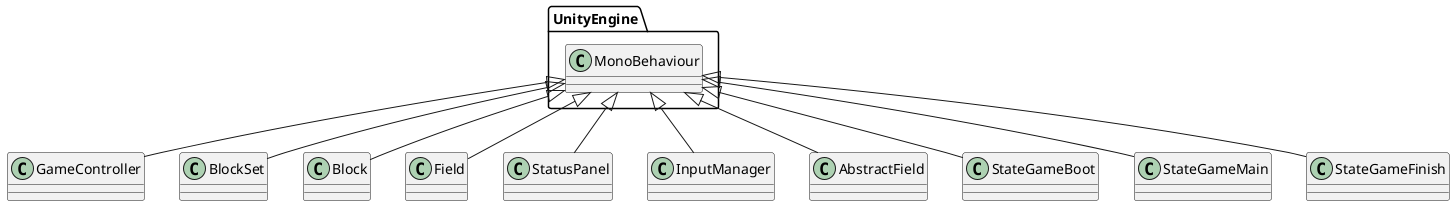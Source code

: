 @startuml

UnityEngine.MonoBehaviour <|-- GameController
UnityEngine.MonoBehaviour <|-- BlockSet
UnityEngine.MonoBehaviour <|-- Block
UnityEngine.MonoBehaviour <|-- Field
UnityEngine.MonoBehaviour <|-- StatusPanel
UnityEngine.MonoBehaviour <|-- InputManager
UnityEngine.MonoBehaviour <|-- AbstractField

UnityEngine.MonoBehaviour <|-- StateGameBoot
UnityEngine.MonoBehaviour <|-- StateGameMain
UnityEngine.MonoBehaviour <|-- StateGameFinish
@enduml